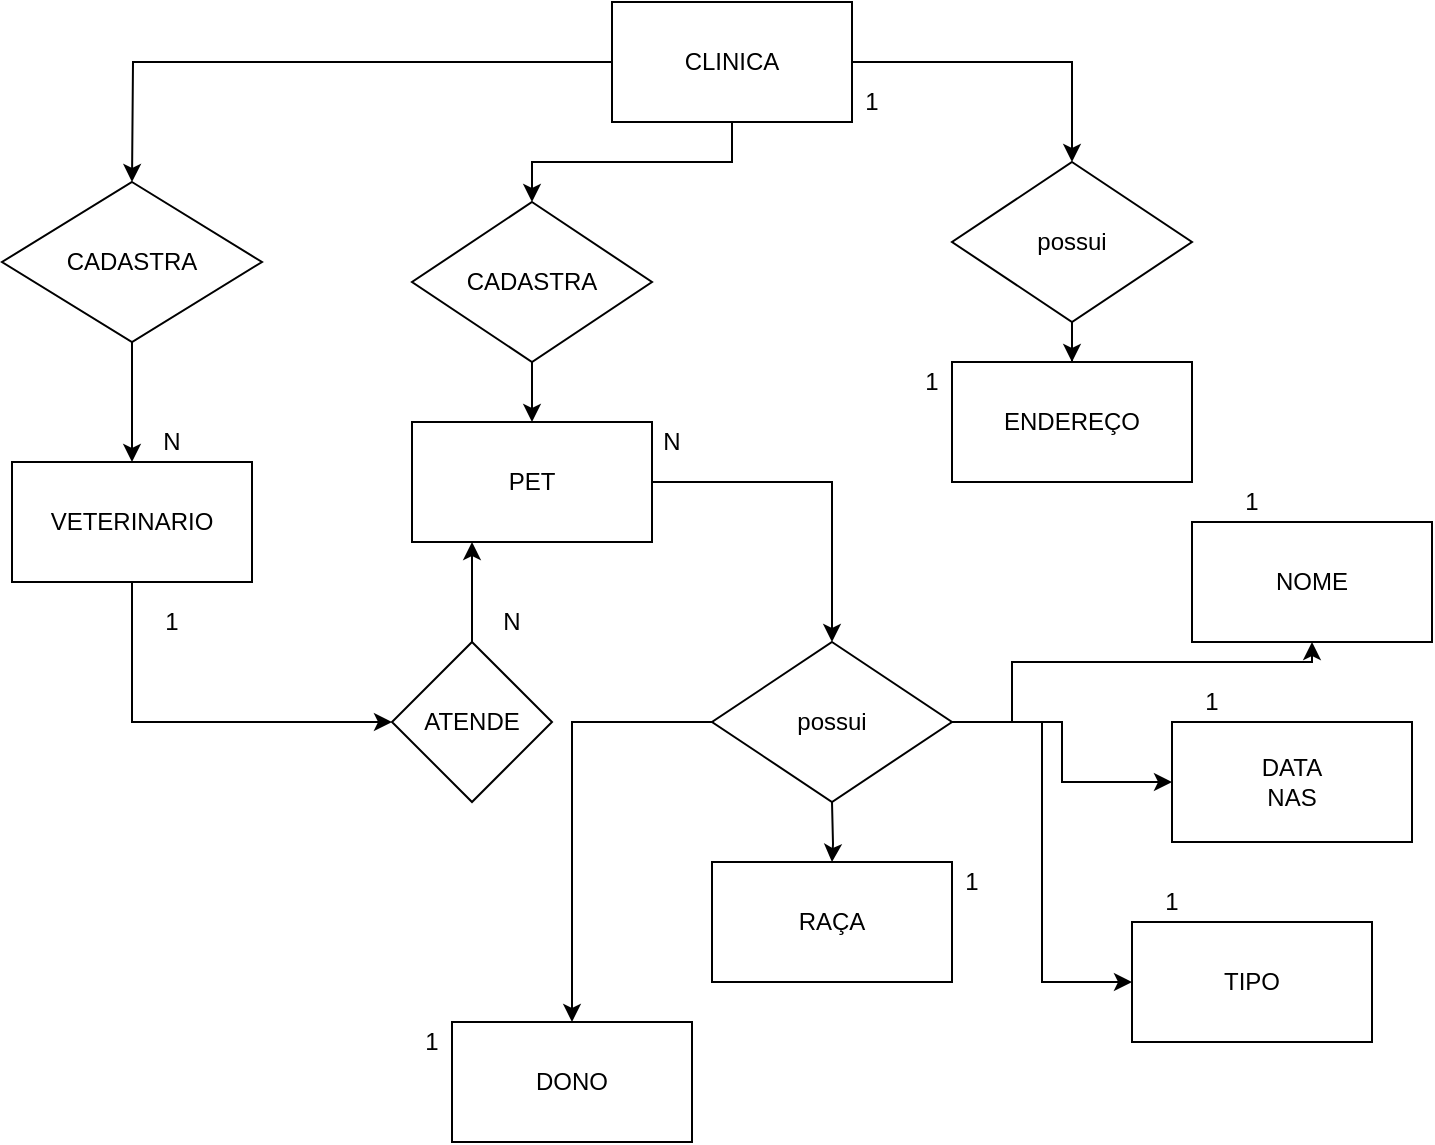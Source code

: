 <mxfile version="14.9.4" type="device" pages="2"><diagram id="dWJmvkAz70rH4ydIsziO" name="Conceitual"><mxGraphModel dx="868" dy="482" grid="1" gridSize="10" guides="1" tooltips="1" connect="1" arrows="1" fold="1" page="1" pageScale="1" pageWidth="827" pageHeight="1169" math="0" shadow="0"><root><mxCell id="0"/><mxCell id="1" parent="0"/><mxCell id="o8lU4Oq5e10klE5UPwgy-1" style="edgeStyle=orthogonalEdgeStyle;rounded=0;orthogonalLoop=1;jettySize=auto;html=1;entryX=0.5;entryY=0;entryDx=0;entryDy=0;" parent="1" source="o8lU4Oq5e10klE5UPwgy-2" target="o8lU4Oq5e10klE5UPwgy-3" edge="1"><mxGeometry relative="1" as="geometry"/></mxCell><mxCell id="o8lU4Oq5e10klE5UPwgy-12" style="edgeStyle=orthogonalEdgeStyle;rounded=0;orthogonalLoop=1;jettySize=auto;html=1;" parent="1" source="o8lU4Oq5e10klE5UPwgy-2" edge="1"><mxGeometry relative="1" as="geometry"><mxPoint x="90" y="110" as="targetPoint"/></mxGeometry></mxCell><mxCell id="o8lU4Oq5e10klE5UPwgy-24" style="edgeStyle=orthogonalEdgeStyle;rounded=0;orthogonalLoop=1;jettySize=auto;html=1;" parent="1" source="o8lU4Oq5e10klE5UPwgy-2" target="o8lU4Oq5e10klE5UPwgy-27" edge="1"><mxGeometry relative="1" as="geometry"><mxPoint x="330" y="130" as="targetPoint"/></mxGeometry></mxCell><mxCell id="o8lU4Oq5e10klE5UPwgy-2" value="" style="rounded=0;whiteSpace=wrap;html=1;" parent="1" vertex="1"><mxGeometry x="330" y="20" width="120" height="60" as="geometry"/></mxCell><mxCell id="o8lU4Oq5e10klE5UPwgy-8" style="edgeStyle=orthogonalEdgeStyle;rounded=0;orthogonalLoop=1;jettySize=auto;html=1;" parent="1" source="o8lU4Oq5e10klE5UPwgy-3" target="o8lU4Oq5e10klE5UPwgy-9" edge="1"><mxGeometry relative="1" as="geometry"><mxPoint x="560" y="230" as="targetPoint"/></mxGeometry></mxCell><mxCell id="o8lU4Oq5e10klE5UPwgy-3" value="" style="rhombus;whiteSpace=wrap;html=1;" parent="1" vertex="1"><mxGeometry x="500" y="100" width="120" height="80" as="geometry"/></mxCell><mxCell id="o8lU4Oq5e10klE5UPwgy-4" value="&lt;font style=&quot;vertical-align: inherit&quot;&gt;&lt;font style=&quot;vertical-align: inherit&quot;&gt;CLINICA&lt;/font&gt;&lt;/font&gt;" style="text;html=1;strokeColor=none;fillColor=none;align=center;verticalAlign=middle;whiteSpace=wrap;rounded=0;" parent="1" vertex="1"><mxGeometry x="370" y="40" width="40" height="20" as="geometry"/></mxCell><mxCell id="o8lU4Oq5e10klE5UPwgy-5" value="&lt;font style=&quot;vertical-align: inherit&quot;&gt;&lt;font style=&quot;vertical-align: inherit&quot;&gt;&lt;font style=&quot;vertical-align: inherit&quot;&gt;&lt;font style=&quot;vertical-align: inherit&quot;&gt;possui&lt;/font&gt;&lt;/font&gt;&lt;/font&gt;&lt;/font&gt;" style="text;html=1;strokeColor=none;fillColor=none;align=center;verticalAlign=middle;whiteSpace=wrap;rounded=0;" parent="1" vertex="1"><mxGeometry x="540" y="130" width="40" height="20" as="geometry"/></mxCell><mxCell id="o8lU4Oq5e10klE5UPwgy-6" value="&lt;font style=&quot;vertical-align: inherit&quot;&gt;&lt;font style=&quot;vertical-align: inherit&quot;&gt;1&lt;/font&gt;&lt;/font&gt;" style="text;html=1;strokeColor=none;fillColor=none;align=center;verticalAlign=middle;whiteSpace=wrap;rounded=0;" parent="1" vertex="1"><mxGeometry x="440" y="60" width="40" height="20" as="geometry"/></mxCell><mxCell id="o8lU4Oq5e10klE5UPwgy-7" style="edgeStyle=orthogonalEdgeStyle;rounded=0;orthogonalLoop=1;jettySize=auto;html=1;exitX=0.5;exitY=1;exitDx=0;exitDy=0;" parent="1" source="o8lU4Oq5e10klE5UPwgy-5" target="o8lU4Oq5e10klE5UPwgy-5" edge="1"><mxGeometry relative="1" as="geometry"/></mxCell><mxCell id="o8lU4Oq5e10klE5UPwgy-9" value="" style="rounded=0;whiteSpace=wrap;html=1;" parent="1" vertex="1"><mxGeometry x="500" y="200" width="120" height="60" as="geometry"/></mxCell><mxCell id="o8lU4Oq5e10klE5UPwgy-10" value="&lt;font style=&quot;vertical-align: inherit&quot;&gt;&lt;font style=&quot;vertical-align: inherit&quot;&gt;ENDEREÇO&lt;/font&gt;&lt;/font&gt;" style="text;html=1;strokeColor=none;fillColor=none;align=center;verticalAlign=middle;whiteSpace=wrap;rounded=0;" parent="1" vertex="1"><mxGeometry x="540" y="220" width="40" height="20" as="geometry"/></mxCell><mxCell id="o8lU4Oq5e10klE5UPwgy-11" value="&lt;font style=&quot;vertical-align: inherit&quot;&gt;&lt;font style=&quot;vertical-align: inherit&quot;&gt;1&lt;/font&gt;&lt;/font&gt;" style="text;html=1;strokeColor=none;fillColor=none;align=center;verticalAlign=middle;whiteSpace=wrap;rounded=0;" parent="1" vertex="1"><mxGeometry x="470" y="200" width="40" height="20" as="geometry"/></mxCell><mxCell id="o8lU4Oq5e10klE5UPwgy-19" style="edgeStyle=orthogonalEdgeStyle;rounded=0;orthogonalLoop=1;jettySize=auto;html=1;entryX=0;entryY=0.5;entryDx=0;entryDy=0;" parent="1" source="o8lU4Oq5e10klE5UPwgy-13" target="o8lU4Oq5e10klE5UPwgy-21" edge="1"><mxGeometry relative="1" as="geometry"><mxPoint x="220" y="380" as="targetPoint"/><Array as="points"><mxPoint x="90" y="380"/></Array></mxGeometry></mxCell><mxCell id="o8lU4Oq5e10klE5UPwgy-13" value="" style="rounded=0;whiteSpace=wrap;html=1;" parent="1" vertex="1"><mxGeometry x="30" y="250" width="120" height="60" as="geometry"/></mxCell><mxCell id="o8lU4Oq5e10klE5UPwgy-16" style="edgeStyle=orthogonalEdgeStyle;rounded=0;orthogonalLoop=1;jettySize=auto;html=1;" parent="1" source="o8lU4Oq5e10klE5UPwgy-14" target="o8lU4Oq5e10klE5UPwgy-13" edge="1"><mxGeometry relative="1" as="geometry"/></mxCell><mxCell id="o8lU4Oq5e10klE5UPwgy-14" value="" style="rhombus;whiteSpace=wrap;html=1;" parent="1" vertex="1"><mxGeometry x="25" y="110" width="130" height="80" as="geometry"/></mxCell><mxCell id="o8lU4Oq5e10klE5UPwgy-15" value="&lt;font style=&quot;vertical-align: inherit&quot;&gt;&lt;font style=&quot;vertical-align: inherit&quot;&gt;CADASTRA&lt;/font&gt;&lt;/font&gt;" style="text;html=1;strokeColor=none;fillColor=none;align=center;verticalAlign=middle;whiteSpace=wrap;rounded=0;" parent="1" vertex="1"><mxGeometry x="70" y="140" width="40" height="20" as="geometry"/></mxCell><mxCell id="o8lU4Oq5e10klE5UPwgy-17" value="&lt;font style=&quot;vertical-align: inherit&quot;&gt;&lt;font style=&quot;vertical-align: inherit&quot;&gt;VETERINARIO&lt;/font&gt;&lt;/font&gt;" style="text;html=1;strokeColor=none;fillColor=none;align=center;verticalAlign=middle;whiteSpace=wrap;rounded=0;" parent="1" vertex="1"><mxGeometry x="70" y="270" width="40" height="20" as="geometry"/></mxCell><mxCell id="o8lU4Oq5e10klE5UPwgy-18" value="&lt;font style=&quot;vertical-align: inherit&quot;&gt;&lt;font style=&quot;vertical-align: inherit&quot;&gt;N&lt;/font&gt;&lt;/font&gt;" style="text;html=1;strokeColor=none;fillColor=none;align=center;verticalAlign=middle;whiteSpace=wrap;rounded=0;" parent="1" vertex="1"><mxGeometry x="90" y="230" width="40" height="20" as="geometry"/></mxCell><mxCell id="o8lU4Oq5e10klE5UPwgy-35" style="edgeStyle=orthogonalEdgeStyle;rounded=0;orthogonalLoop=1;jettySize=auto;html=1;entryX=0.25;entryY=1;entryDx=0;entryDy=0;" parent="1" source="o8lU4Oq5e10klE5UPwgy-21" target="o8lU4Oq5e10klE5UPwgy-30" edge="1"><mxGeometry relative="1" as="geometry"/></mxCell><mxCell id="o8lU4Oq5e10klE5UPwgy-21" value="" style="rhombus;whiteSpace=wrap;html=1;" parent="1" vertex="1"><mxGeometry x="220" y="340" width="80" height="80" as="geometry"/></mxCell><mxCell id="o8lU4Oq5e10klE5UPwgy-22" value="&lt;font style=&quot;vertical-align: inherit&quot;&gt;&lt;font style=&quot;vertical-align: inherit&quot;&gt;ATENDE&lt;/font&gt;&lt;/font&gt;" style="text;html=1;strokeColor=none;fillColor=none;align=center;verticalAlign=middle;whiteSpace=wrap;rounded=0;" parent="1" vertex="1"><mxGeometry x="240" y="370" width="40" height="20" as="geometry"/></mxCell><mxCell id="o8lU4Oq5e10klE5UPwgy-23" value="&lt;font style=&quot;vertical-align: inherit&quot;&gt;&lt;font style=&quot;vertical-align: inherit&quot;&gt;1&lt;/font&gt;&lt;/font&gt;" style="text;html=1;strokeColor=none;fillColor=none;align=center;verticalAlign=middle;whiteSpace=wrap;rounded=0;" parent="1" vertex="1"><mxGeometry x="90" y="320" width="40" height="20" as="geometry"/></mxCell><mxCell id="o8lU4Oq5e10klE5UPwgy-29" style="edgeStyle=orthogonalEdgeStyle;rounded=0;orthogonalLoop=1;jettySize=auto;html=1;" parent="1" source="o8lU4Oq5e10klE5UPwgy-27" target="o8lU4Oq5e10klE5UPwgy-30" edge="1"><mxGeometry relative="1" as="geometry"><mxPoint x="290" y="250" as="targetPoint"/></mxGeometry></mxCell><mxCell id="o8lU4Oq5e10klE5UPwgy-27" value="" style="rhombus;whiteSpace=wrap;html=1;" parent="1" vertex="1"><mxGeometry x="230" y="120" width="120" height="80" as="geometry"/></mxCell><mxCell id="o8lU4Oq5e10klE5UPwgy-28" value="&lt;font style=&quot;vertical-align: inherit&quot;&gt;&lt;font style=&quot;vertical-align: inherit&quot;&gt;CADASTRA&lt;/font&gt;&lt;/font&gt;" style="text;html=1;strokeColor=none;fillColor=none;align=center;verticalAlign=middle;whiteSpace=wrap;rounded=0;" parent="1" vertex="1"><mxGeometry x="270" y="150" width="40" height="20" as="geometry"/></mxCell><mxCell id="o8lU4Oq5e10klE5UPwgy-37" style="edgeStyle=orthogonalEdgeStyle;rounded=0;orthogonalLoop=1;jettySize=auto;html=1;entryX=0.5;entryY=0;entryDx=0;entryDy=0;" parent="1" source="o8lU4Oq5e10klE5UPwgy-30" target="o8lU4Oq5e10klE5UPwgy-38" edge="1"><mxGeometry relative="1" as="geometry"><mxPoint x="410" y="350" as="targetPoint"/></mxGeometry></mxCell><mxCell id="o8lU4Oq5e10klE5UPwgy-30" value="" style="rounded=0;whiteSpace=wrap;html=1;" parent="1" vertex="1"><mxGeometry x="230" y="230" width="120" height="60" as="geometry"/></mxCell><mxCell id="o8lU4Oq5e10klE5UPwgy-31" value="&lt;font style=&quot;vertical-align: inherit&quot;&gt;&lt;font style=&quot;vertical-align: inherit&quot;&gt;PET&lt;/font&gt;&lt;/font&gt;" style="text;html=1;strokeColor=none;fillColor=none;align=center;verticalAlign=middle;whiteSpace=wrap;rounded=0;" parent="1" vertex="1"><mxGeometry x="270" y="250" width="40" height="20" as="geometry"/></mxCell><mxCell id="o8lU4Oq5e10klE5UPwgy-34" value="&lt;font style=&quot;vertical-align: inherit&quot;&gt;&lt;font style=&quot;vertical-align: inherit&quot;&gt;N&lt;/font&gt;&lt;/font&gt;" style="text;html=1;strokeColor=none;fillColor=none;align=center;verticalAlign=middle;whiteSpace=wrap;rounded=0;" parent="1" vertex="1"><mxGeometry x="340" y="230" width="40" height="20" as="geometry"/></mxCell><mxCell id="o8lU4Oq5e10klE5UPwgy-36" value="&lt;font style=&quot;vertical-align: inherit&quot;&gt;&lt;font style=&quot;vertical-align: inherit&quot;&gt;N&lt;/font&gt;&lt;/font&gt;" style="text;html=1;strokeColor=none;fillColor=none;align=center;verticalAlign=middle;whiteSpace=wrap;rounded=0;" parent="1" vertex="1"><mxGeometry x="260" y="320" width="40" height="20" as="geometry"/></mxCell><mxCell id="o8lU4Oq5e10klE5UPwgy-40" style="edgeStyle=orthogonalEdgeStyle;rounded=0;orthogonalLoop=1;jettySize=auto;html=1;exitX=1;exitY=0.5;exitDx=0;exitDy=0;" parent="1" source="o8lU4Oq5e10klE5UPwgy-38" target="o8lU4Oq5e10klE5UPwgy-41" edge="1"><mxGeometry relative="1" as="geometry"><mxPoint x="590" y="350" as="targetPoint"/><Array as="points"><mxPoint x="530" y="380"/><mxPoint x="530" y="350"/></Array></mxGeometry></mxCell><mxCell id="o8lU4Oq5e10klE5UPwgy-48" style="edgeStyle=orthogonalEdgeStyle;rounded=0;orthogonalLoop=1;jettySize=auto;html=1;entryX=0;entryY=0.5;entryDx=0;entryDy=0;" parent="1" source="o8lU4Oq5e10klE5UPwgy-38" target="o8lU4Oq5e10klE5UPwgy-44" edge="1"><mxGeometry relative="1" as="geometry"/></mxCell><mxCell id="o8lU4Oq5e10klE5UPwgy-49" style="edgeStyle=orthogonalEdgeStyle;rounded=0;orthogonalLoop=1;jettySize=auto;html=1;entryX=0;entryY=0.5;entryDx=0;entryDy=0;" parent="1" source="o8lU4Oq5e10klE5UPwgy-38" target="o8lU4Oq5e10klE5UPwgy-46" edge="1"><mxGeometry relative="1" as="geometry"/></mxCell><mxCell id="o8lU4Oq5e10klE5UPwgy-53" style="edgeStyle=orthogonalEdgeStyle;rounded=0;orthogonalLoop=1;jettySize=auto;html=1;" parent="1" source="o8lU4Oq5e10klE5UPwgy-38" target="o8lU4Oq5e10klE5UPwgy-54" edge="1"><mxGeometry relative="1" as="geometry"><mxPoint x="320" y="480" as="targetPoint"/></mxGeometry></mxCell><mxCell id="o8lU4Oq5e10klE5UPwgy-38" value="" style="rhombus;whiteSpace=wrap;html=1;" parent="1" vertex="1"><mxGeometry x="380" y="340" width="120" height="80" as="geometry"/></mxCell><mxCell id="o8lU4Oq5e10klE5UPwgy-50" style="edgeStyle=orthogonalEdgeStyle;rounded=0;orthogonalLoop=1;jettySize=auto;html=1;" parent="1" target="o8lU4Oq5e10klE5UPwgy-51" edge="1"><mxGeometry relative="1" as="geometry"><mxPoint x="440" y="520" as="targetPoint"/><mxPoint x="440" y="420" as="sourcePoint"/></mxGeometry></mxCell><mxCell id="o8lU4Oq5e10klE5UPwgy-39" value="&lt;font style=&quot;vertical-align: inherit&quot;&gt;&lt;font style=&quot;vertical-align: inherit&quot;&gt;&lt;font style=&quot;vertical-align: inherit&quot;&gt;&lt;font style=&quot;vertical-align: inherit&quot;&gt;possui&lt;/font&gt;&lt;/font&gt;&lt;/font&gt;&lt;/font&gt;" style="text;html=1;strokeColor=none;fillColor=none;align=center;verticalAlign=middle;whiteSpace=wrap;rounded=0;" parent="1" vertex="1"><mxGeometry x="420" y="370" width="40" height="20" as="geometry"/></mxCell><mxCell id="o8lU4Oq5e10klE5UPwgy-41" value="" style="rounded=0;whiteSpace=wrap;html=1;" parent="1" vertex="1"><mxGeometry x="620" y="280" width="120" height="60" as="geometry"/></mxCell><mxCell id="o8lU4Oq5e10klE5UPwgy-42" value="&lt;font style=&quot;vertical-align: inherit&quot;&gt;&lt;font style=&quot;vertical-align: inherit&quot;&gt;NOME&lt;/font&gt;&lt;/font&gt;" style="text;html=1;strokeColor=none;fillColor=none;align=center;verticalAlign=middle;whiteSpace=wrap;rounded=0;" parent="1" vertex="1"><mxGeometry x="660" y="300" width="40" height="20" as="geometry"/></mxCell><mxCell id="o8lU4Oq5e10klE5UPwgy-44" value="" style="rounded=0;whiteSpace=wrap;html=1;" parent="1" vertex="1"><mxGeometry x="610" y="380" width="120" height="60" as="geometry"/></mxCell><mxCell id="o8lU4Oq5e10klE5UPwgy-45" value="&lt;font style=&quot;vertical-align: inherit&quot;&gt;&lt;font style=&quot;vertical-align: inherit&quot;&gt;DATA NAS&lt;/font&gt;&lt;/font&gt;" style="text;html=1;strokeColor=none;fillColor=none;align=center;verticalAlign=middle;whiteSpace=wrap;rounded=0;" parent="1" vertex="1"><mxGeometry x="650" y="400" width="40" height="20" as="geometry"/></mxCell><mxCell id="o8lU4Oq5e10klE5UPwgy-46" value="" style="rounded=0;whiteSpace=wrap;html=1;" parent="1" vertex="1"><mxGeometry x="590" y="480" width="120" height="60" as="geometry"/></mxCell><mxCell id="o8lU4Oq5e10klE5UPwgy-47" value="&lt;font style=&quot;vertical-align: inherit&quot;&gt;&lt;font style=&quot;vertical-align: inherit&quot;&gt;TIPO&lt;/font&gt;&lt;/font&gt;" style="text;html=1;strokeColor=none;fillColor=none;align=center;verticalAlign=middle;whiteSpace=wrap;rounded=0;" parent="1" vertex="1"><mxGeometry x="630" y="500" width="40" height="20" as="geometry"/></mxCell><mxCell id="o8lU4Oq5e10klE5UPwgy-51" value="" style="rounded=0;whiteSpace=wrap;html=1;" parent="1" vertex="1"><mxGeometry x="380" y="450" width="120" height="60" as="geometry"/></mxCell><mxCell id="o8lU4Oq5e10klE5UPwgy-52" value="&lt;font style=&quot;vertical-align: inherit&quot;&gt;&lt;font style=&quot;vertical-align: inherit&quot;&gt;RAÇA&lt;/font&gt;&lt;/font&gt;" style="text;html=1;strokeColor=none;fillColor=none;align=center;verticalAlign=middle;whiteSpace=wrap;rounded=0;" parent="1" vertex="1"><mxGeometry x="420" y="470" width="40" height="20" as="geometry"/></mxCell><mxCell id="o8lU4Oq5e10klE5UPwgy-54" value="" style="rounded=0;whiteSpace=wrap;html=1;" parent="1" vertex="1"><mxGeometry x="250" y="530" width="120" height="60" as="geometry"/></mxCell><mxCell id="o8lU4Oq5e10klE5UPwgy-55" value="&lt;font style=&quot;vertical-align: inherit&quot;&gt;&lt;font style=&quot;vertical-align: inherit&quot;&gt;DONO&lt;/font&gt;&lt;/font&gt;" style="text;html=1;strokeColor=none;fillColor=none;align=center;verticalAlign=middle;whiteSpace=wrap;rounded=0;" parent="1" vertex="1"><mxGeometry x="290" y="550" width="40" height="20" as="geometry"/></mxCell><mxCell id="o8lU4Oq5e10klE5UPwgy-56" value="&lt;font style=&quot;vertical-align: inherit&quot;&gt;&lt;font style=&quot;vertical-align: inherit&quot;&gt;1&lt;/font&gt;&lt;/font&gt;" style="text;html=1;strokeColor=none;fillColor=none;align=center;verticalAlign=middle;whiteSpace=wrap;rounded=0;" parent="1" vertex="1"><mxGeometry x="630" y="260" width="40" height="20" as="geometry"/></mxCell><mxCell id="o8lU4Oq5e10klE5UPwgy-57" value="&lt;font style=&quot;vertical-align: inherit&quot;&gt;&lt;font style=&quot;vertical-align: inherit&quot;&gt;1&lt;/font&gt;&lt;/font&gt;" style="text;html=1;strokeColor=none;fillColor=none;align=center;verticalAlign=middle;whiteSpace=wrap;rounded=0;" parent="1" vertex="1"><mxGeometry x="610" y="360" width="40" height="20" as="geometry"/></mxCell><mxCell id="o8lU4Oq5e10klE5UPwgy-58" value="&lt;font style=&quot;vertical-align: inherit&quot;&gt;&lt;font style=&quot;vertical-align: inherit&quot;&gt;1&lt;/font&gt;&lt;/font&gt;" style="text;html=1;strokeColor=none;fillColor=none;align=center;verticalAlign=middle;whiteSpace=wrap;rounded=0;" parent="1" vertex="1"><mxGeometry x="590" y="460" width="40" height="20" as="geometry"/></mxCell><mxCell id="o8lU4Oq5e10klE5UPwgy-59" value="&lt;font style=&quot;vertical-align: inherit&quot;&gt;&lt;font style=&quot;vertical-align: inherit&quot;&gt;1&lt;/font&gt;&lt;/font&gt;" style="text;html=1;strokeColor=none;fillColor=none;align=center;verticalAlign=middle;whiteSpace=wrap;rounded=0;" parent="1" vertex="1"><mxGeometry x="490" y="450" width="40" height="20" as="geometry"/></mxCell><mxCell id="o8lU4Oq5e10klE5UPwgy-60" value="&lt;font style=&quot;vertical-align: inherit&quot;&gt;&lt;font style=&quot;vertical-align: inherit&quot;&gt;1&lt;/font&gt;&lt;/font&gt;" style="text;html=1;strokeColor=none;fillColor=none;align=center;verticalAlign=middle;whiteSpace=wrap;rounded=0;" parent="1" vertex="1"><mxGeometry x="220" y="530" width="40" height="20" as="geometry"/></mxCell></root></mxGraphModel></diagram><diagram id="VsOYyRNVxx6cSv0epZoM" name="Logico"><mxGraphModel dx="868" dy="482" grid="1" gridSize="10" guides="1" tooltips="1" connect="1" arrows="1" fold="1" page="1" pageScale="1" pageWidth="827" pageHeight="1169" math="0" shadow="0"><root><mxCell id="gtpk1CWqLV9Qd9Y9fGa5-0"/><mxCell id="gtpk1CWqLV9Qd9Y9fGa5-1" parent="gtpk1CWqLV9Qd9Y9fGa5-0"/><mxCell id="Opr5657T6xL0gAI-DxuJ-0" value="" style="shape=table;startSize=30;container=1;collapsible=1;childLayout=tableLayout;fixedRows=1;rowLines=0;fontStyle=1;align=center;resizeLast=1;" parent="gtpk1CWqLV9Qd9Y9fGa5-1" vertex="1"><mxGeometry x="80" y="160" width="180" height="150" as="geometry"/></mxCell><mxCell id="Opr5657T6xL0gAI-DxuJ-1" value="" style="shape=partialRectangle;collapsible=0;dropTarget=0;pointerEvents=0;fillColor=none;top=0;left=0;bottom=1;right=0;points=[[0,0.5],[1,0.5]];portConstraint=eastwest;" parent="Opr5657T6xL0gAI-DxuJ-0" vertex="1"><mxGeometry y="30" width="180" height="30" as="geometry"/></mxCell><mxCell id="Opr5657T6xL0gAI-DxuJ-2" value="PK" style="shape=partialRectangle;connectable=0;fillColor=none;top=0;left=0;bottom=0;right=0;fontStyle=1;overflow=hidden;" parent="Opr5657T6xL0gAI-DxuJ-1" vertex="1"><mxGeometry width="30" height="30" as="geometry"/></mxCell><mxCell id="Opr5657T6xL0gAI-DxuJ-3" value="IDclinicas" style="shape=partialRectangle;connectable=0;fillColor=none;top=0;left=0;bottom=0;right=0;align=left;spacingLeft=6;fontStyle=5;overflow=hidden;" parent="Opr5657T6xL0gAI-DxuJ-1" vertex="1"><mxGeometry x="30" width="150" height="30" as="geometry"/></mxCell><mxCell id="Opr5657T6xL0gAI-DxuJ-4" value="" style="shape=partialRectangle;collapsible=0;dropTarget=0;pointerEvents=0;fillColor=none;top=0;left=0;bottom=0;right=0;points=[[0,0.5],[1,0.5]];portConstraint=eastwest;" parent="Opr5657T6xL0gAI-DxuJ-0" vertex="1"><mxGeometry y="60" width="180" height="30" as="geometry"/></mxCell><mxCell id="Opr5657T6xL0gAI-DxuJ-5" value="" style="shape=partialRectangle;connectable=0;fillColor=none;top=0;left=0;bottom=0;right=0;editable=1;overflow=hidden;" parent="Opr5657T6xL0gAI-DxuJ-4" vertex="1"><mxGeometry width="30" height="30" as="geometry"/></mxCell><mxCell id="Opr5657T6xL0gAI-DxuJ-6" value="NomeClinica" style="shape=partialRectangle;connectable=0;fillColor=none;top=0;left=0;bottom=0;right=0;align=left;spacingLeft=6;overflow=hidden;" parent="Opr5657T6xL0gAI-DxuJ-4" vertex="1"><mxGeometry x="30" width="150" height="30" as="geometry"/></mxCell><mxCell id="Opr5657T6xL0gAI-DxuJ-7" value="" style="shape=partialRectangle;collapsible=0;dropTarget=0;pointerEvents=0;fillColor=none;top=0;left=0;bottom=0;right=0;points=[[0,0.5],[1,0.5]];portConstraint=eastwest;" parent="Opr5657T6xL0gAI-DxuJ-0" vertex="1"><mxGeometry y="90" width="180" height="30" as="geometry"/></mxCell><mxCell id="Opr5657T6xL0gAI-DxuJ-8" value="" style="shape=partialRectangle;connectable=0;fillColor=none;top=0;left=0;bottom=0;right=0;editable=1;overflow=hidden;" parent="Opr5657T6xL0gAI-DxuJ-7" vertex="1"><mxGeometry width="30" height="30" as="geometry"/></mxCell><mxCell id="Opr5657T6xL0gAI-DxuJ-9" value="Endereço" style="shape=partialRectangle;connectable=0;fillColor=none;top=0;left=0;bottom=0;right=0;align=left;spacingLeft=6;overflow=hidden;" parent="Opr5657T6xL0gAI-DxuJ-7" vertex="1"><mxGeometry x="30" width="150" height="30" as="geometry"/></mxCell><mxCell id="Opr5657T6xL0gAI-DxuJ-10" value="" style="shape=partialRectangle;collapsible=0;dropTarget=0;pointerEvents=0;fillColor=none;top=0;left=0;bottom=0;right=0;points=[[0,0.5],[1,0.5]];portConstraint=eastwest;" parent="Opr5657T6xL0gAI-DxuJ-0" vertex="1"><mxGeometry y="120" width="180" height="20" as="geometry"/></mxCell><mxCell id="Opr5657T6xL0gAI-DxuJ-11" value="" style="shape=partialRectangle;connectable=0;fillColor=none;top=0;left=0;bottom=0;right=0;editable=1;overflow=hidden;" parent="Opr5657T6xL0gAI-DxuJ-10" vertex="1"><mxGeometry width="30" height="20" as="geometry"/></mxCell><mxCell id="Opr5657T6xL0gAI-DxuJ-12" value="" style="shape=partialRectangle;connectable=0;fillColor=none;top=0;left=0;bottom=0;right=0;align=left;spacingLeft=6;overflow=hidden;" parent="Opr5657T6xL0gAI-DxuJ-10" vertex="1"><mxGeometry x="30" width="150" height="20" as="geometry"/></mxCell><mxCell id="Opr5657T6xL0gAI-DxuJ-13" value="Veterinario" style="shape=table;startSize=30;container=1;collapsible=1;childLayout=tableLayout;fixedRows=1;rowLines=0;fontStyle=1;align=center;resizeLast=1;" parent="gtpk1CWqLV9Qd9Y9fGa5-1" vertex="1"><mxGeometry x="80" y="362.5" width="180" height="190" as="geometry"/></mxCell><mxCell id="Opr5657T6xL0gAI-DxuJ-14" value="" style="shape=partialRectangle;collapsible=0;dropTarget=0;pointerEvents=0;fillColor=none;top=0;left=0;bottom=0;right=0;points=[[0,0.5],[1,0.5]];portConstraint=eastwest;" parent="Opr5657T6xL0gAI-DxuJ-13" vertex="1"><mxGeometry y="30" width="180" height="30" as="geometry"/></mxCell><mxCell id="Opr5657T6xL0gAI-DxuJ-15" value="PK" style="shape=partialRectangle;connectable=0;fillColor=none;top=0;left=0;bottom=0;right=0;fontStyle=1;overflow=hidden;" parent="Opr5657T6xL0gAI-DxuJ-14" vertex="1"><mxGeometry width="60" height="30" as="geometry"/></mxCell><mxCell id="Opr5657T6xL0gAI-DxuJ-16" value="IdVeterinarios" style="shape=partialRectangle;connectable=0;fillColor=none;top=0;left=0;bottom=0;right=0;align=left;spacingLeft=6;fontStyle=5;overflow=hidden;" parent="Opr5657T6xL0gAI-DxuJ-14" vertex="1"><mxGeometry x="60" width="120" height="30" as="geometry"/></mxCell><mxCell id="Opr5657T6xL0gAI-DxuJ-17" value="" style="shape=partialRectangle;collapsible=0;dropTarget=0;pointerEvents=0;fillColor=none;top=0;left=0;bottom=1;right=0;points=[[0,0.5],[1,0.5]];portConstraint=eastwest;" parent="Opr5657T6xL0gAI-DxuJ-13" vertex="1"><mxGeometry y="60" width="180" height="60" as="geometry"/></mxCell><mxCell id="Opr5657T6xL0gAI-DxuJ-18" value="FK" style="shape=partialRectangle;connectable=0;fillColor=none;top=0;left=0;bottom=0;right=0;fontStyle=1;overflow=hidden;" parent="Opr5657T6xL0gAI-DxuJ-17" vertex="1"><mxGeometry width="60" height="60" as="geometry"/></mxCell><mxCell id="Opr5657T6xL0gAI-DxuJ-19" value="IdClinicas" style="shape=partialRectangle;connectable=0;fillColor=none;top=0;left=0;bottom=0;right=0;align=left;spacingLeft=6;fontStyle=5;overflow=hidden;" parent="Opr5657T6xL0gAI-DxuJ-17" vertex="1"><mxGeometry x="60" width="120" height="60" as="geometry"/></mxCell><mxCell id="Opr5657T6xL0gAI-DxuJ-20" value="" style="shape=partialRectangle;collapsible=0;dropTarget=0;pointerEvents=0;fillColor=none;top=0;left=0;bottom=0;right=0;points=[[0,0.5],[1,0.5]];portConstraint=eastwest;" parent="Opr5657T6xL0gAI-DxuJ-13" vertex="1"><mxGeometry y="120" width="180" height="30" as="geometry"/></mxCell><mxCell id="Opr5657T6xL0gAI-DxuJ-21" value="" style="shape=partialRectangle;connectable=0;fillColor=none;top=0;left=0;bottom=0;right=0;editable=1;overflow=hidden;" parent="Opr5657T6xL0gAI-DxuJ-20" vertex="1"><mxGeometry width="60" height="30" as="geometry"/></mxCell><mxCell id="Opr5657T6xL0gAI-DxuJ-22" value="Nome" style="shape=partialRectangle;connectable=0;fillColor=none;top=0;left=0;bottom=0;right=0;align=left;spacingLeft=6;overflow=hidden;" parent="Opr5657T6xL0gAI-DxuJ-20" vertex="1"><mxGeometry x="60" width="120" height="30" as="geometry"/></mxCell><mxCell id="Opr5657T6xL0gAI-DxuJ-23" value="" style="shape=partialRectangle;collapsible=0;dropTarget=0;pointerEvents=0;fillColor=none;top=0;left=0;bottom=0;right=0;points=[[0,0.5],[1,0.5]];portConstraint=eastwest;" parent="Opr5657T6xL0gAI-DxuJ-13" vertex="1"><mxGeometry y="150" width="180" height="30" as="geometry"/></mxCell><mxCell id="Opr5657T6xL0gAI-DxuJ-24" value="" style="shape=partialRectangle;connectable=0;fillColor=none;top=0;left=0;bottom=0;right=0;editable=1;overflow=hidden;" parent="Opr5657T6xL0gAI-DxuJ-23" vertex="1"><mxGeometry width="60" height="30" as="geometry"/></mxCell><mxCell id="Opr5657T6xL0gAI-DxuJ-25" value="" style="shape=partialRectangle;connectable=0;fillColor=none;top=0;left=0;bottom=0;right=0;align=left;spacingLeft=6;overflow=hidden;" parent="Opr5657T6xL0gAI-DxuJ-23" vertex="1"><mxGeometry x="60" width="120" height="30" as="geometry"/></mxCell><mxCell id="Opr5657T6xL0gAI-DxuJ-26" value="" style="edgeStyle=entityRelationEdgeStyle;fontSize=12;html=1;endArrow=ERoneToMany;exitX=1;exitY=0.5;exitDx=0;exitDy=0;entryX=1;entryY=0.5;entryDx=0;entryDy=0;" parent="gtpk1CWqLV9Qd9Y9fGa5-1" source="Opr5657T6xL0gAI-DxuJ-1" target="Opr5657T6xL0gAI-DxuJ-17" edge="1"><mxGeometry width="100" height="100" relative="1" as="geometry"><mxPoint x="360" y="400" as="sourcePoint"/><mxPoint x="460" y="300" as="targetPoint"/></mxGeometry></mxCell><mxCell id="Opr5657T6xL0gAI-DxuJ-27" value="" style="shape=partialRectangle;connectable=0;fillColor=none;top=0;left=0;bottom=0;right=0;align=left;spacingLeft=6;fontStyle=5;overflow=hidden;" parent="gtpk1CWqLV9Qd9Y9fGa5-1" vertex="1"><mxGeometry x="140" y="410" width="120" height="30" as="geometry"/></mxCell><mxCell id="Opr5657T6xL0gAI-DxuJ-28" value="" style="shape=partialRectangle;connectable=0;fillColor=none;top=0;left=0;bottom=0;right=0;fontStyle=1;overflow=hidden;" parent="gtpk1CWqLV9Qd9Y9fGa5-1" vertex="1"><mxGeometry x="80" y="395" width="60" height="55" as="geometry"/></mxCell><mxCell id="Opr5657T6xL0gAI-DxuJ-29" value="Pet" style="shape=table;startSize=30;container=1;collapsible=1;childLayout=tableLayout;fixedRows=1;rowLines=0;fontStyle=1;align=center;resizeLast=1;" parent="gtpk1CWqLV9Qd9Y9fGa5-1" vertex="1"><mxGeometry x="350" y="375" width="180" height="225" as="geometry"/></mxCell><mxCell id="Opr5657T6xL0gAI-DxuJ-30" value="" style="shape=partialRectangle;collapsible=0;dropTarget=0;pointerEvents=0;fillColor=none;top=0;left=0;bottom=0;right=0;points=[[0,0.5],[1,0.5]];portConstraint=eastwest;" parent="Opr5657T6xL0gAI-DxuJ-29" vertex="1"><mxGeometry y="30" width="180" height="45" as="geometry"/></mxCell><mxCell id="Opr5657T6xL0gAI-DxuJ-31" value="PK" style="shape=partialRectangle;connectable=0;fillColor=none;top=0;left=0;bottom=0;right=0;fontStyle=1;overflow=hidden;" parent="Opr5657T6xL0gAI-DxuJ-30" vertex="1"><mxGeometry width="60" height="45" as="geometry"/></mxCell><mxCell id="Opr5657T6xL0gAI-DxuJ-32" value="Idpet" style="shape=partialRectangle;connectable=0;fillColor=none;top=0;left=0;bottom=0;right=0;align=left;spacingLeft=6;fontStyle=5;overflow=hidden;" parent="Opr5657T6xL0gAI-DxuJ-30" vertex="1"><mxGeometry x="60" width="120" height="45" as="geometry"/></mxCell><mxCell id="Opr5657T6xL0gAI-DxuJ-33" value="" style="shape=partialRectangle;collapsible=0;dropTarget=0;pointerEvents=0;fillColor=none;top=0;left=0;bottom=1;right=0;points=[[0,0.5],[1,0.5]];portConstraint=eastwest;" parent="Opr5657T6xL0gAI-DxuJ-29" vertex="1"><mxGeometry y="75" width="180" height="75" as="geometry"/></mxCell><mxCell id="Opr5657T6xL0gAI-DxuJ-34" value="FK" style="shape=partialRectangle;connectable=0;fillColor=none;top=0;left=0;bottom=0;right=0;fontStyle=1;overflow=hidden;" parent="Opr5657T6xL0gAI-DxuJ-33" vertex="1"><mxGeometry width="60" height="75" as="geometry"/></mxCell><mxCell id="Opr5657T6xL0gAI-DxuJ-35" value="IdDono" style="shape=partialRectangle;connectable=0;fillColor=none;top=0;left=0;bottom=0;right=0;align=left;spacingLeft=6;fontStyle=5;overflow=hidden;" parent="Opr5657T6xL0gAI-DxuJ-33" vertex="1"><mxGeometry x="60" width="120" height="75" as="geometry"/></mxCell><mxCell id="Opr5657T6xL0gAI-DxuJ-36" value="" style="shape=partialRectangle;collapsible=0;dropTarget=0;pointerEvents=0;fillColor=none;top=0;left=0;bottom=0;right=0;points=[[0,0.5],[1,0.5]];portConstraint=eastwest;" parent="Opr5657T6xL0gAI-DxuJ-29" vertex="1"><mxGeometry y="150" width="180" height="35" as="geometry"/></mxCell><mxCell id="Opr5657T6xL0gAI-DxuJ-37" value="" style="shape=partialRectangle;connectable=0;fillColor=none;top=0;left=0;bottom=0;right=0;editable=1;overflow=hidden;" parent="Opr5657T6xL0gAI-DxuJ-36" vertex="1"><mxGeometry width="60" height="35" as="geometry"/></mxCell><mxCell id="Opr5657T6xL0gAI-DxuJ-38" value="Nome" style="shape=partialRectangle;connectable=0;fillColor=none;top=0;left=0;bottom=0;right=0;align=left;spacingLeft=6;overflow=hidden;" parent="Opr5657T6xL0gAI-DxuJ-36" vertex="1"><mxGeometry x="60" width="120" height="35" as="geometry"/></mxCell><mxCell id="Opr5657T6xL0gAI-DxuJ-39" value="" style="shape=partialRectangle;collapsible=0;dropTarget=0;pointerEvents=0;fillColor=none;top=0;left=0;bottom=0;right=0;points=[[0,0.5],[1,0.5]];portConstraint=eastwest;" parent="Opr5657T6xL0gAI-DxuJ-29" vertex="1"><mxGeometry y="185" width="180" height="30" as="geometry"/></mxCell><mxCell id="Opr5657T6xL0gAI-DxuJ-40" value="" style="shape=partialRectangle;connectable=0;fillColor=none;top=0;left=0;bottom=0;right=0;editable=1;overflow=hidden;" parent="Opr5657T6xL0gAI-DxuJ-39" vertex="1"><mxGeometry width="60" height="30" as="geometry"/></mxCell><mxCell id="Opr5657T6xL0gAI-DxuJ-41" value="" style="shape=partialRectangle;connectable=0;fillColor=none;top=0;left=0;bottom=0;right=0;align=left;spacingLeft=6;overflow=hidden;" parent="Opr5657T6xL0gAI-DxuJ-39" vertex="1"><mxGeometry x="60" width="120" height="30" as="geometry"/></mxCell><mxCell id="Opr5657T6xL0gAI-DxuJ-42" value="TIpo de pet" style="shape=table;startSize=25;container=1;collapsible=1;childLayout=tableLayout;fixedRows=1;rowLines=0;fontStyle=1;align=center;resizeLast=1;" parent="gtpk1CWqLV9Qd9Y9fGa5-1" vertex="1"><mxGeometry x="640" y="470" width="180" height="160" as="geometry"/></mxCell><mxCell id="Opr5657T6xL0gAI-DxuJ-43" value="" style="shape=partialRectangle;collapsible=0;dropTarget=0;pointerEvents=0;fillColor=none;top=0;left=0;bottom=1;right=0;points=[[0,0.5],[1,0.5]];portConstraint=eastwest;" parent="Opr5657T6xL0gAI-DxuJ-42" vertex="1"><mxGeometry y="25" width="180" height="40" as="geometry"/></mxCell><mxCell id="Opr5657T6xL0gAI-DxuJ-44" value="PK" style="shape=partialRectangle;connectable=0;fillColor=none;top=0;left=0;bottom=0;right=0;fontStyle=1;overflow=hidden;" parent="Opr5657T6xL0gAI-DxuJ-43" vertex="1"><mxGeometry width="60" height="40" as="geometry"/></mxCell><mxCell id="Opr5657T6xL0gAI-DxuJ-45" value="IdTipoPet" style="shape=partialRectangle;connectable=0;fillColor=none;top=0;left=0;bottom=0;right=0;align=left;spacingLeft=6;fontStyle=5;overflow=hidden;" parent="Opr5657T6xL0gAI-DxuJ-43" vertex="1"><mxGeometry x="60" width="120" height="40" as="geometry"/></mxCell><mxCell id="Opr5657T6xL0gAI-DxuJ-46" value="" style="shape=partialRectangle;collapsible=0;dropTarget=0;pointerEvents=0;fillColor=none;top=0;left=0;bottom=0;right=0;points=[[0,0.5],[1,0.5]];portConstraint=eastwest;" parent="Opr5657T6xL0gAI-DxuJ-42" vertex="1"><mxGeometry y="65" width="180" height="30" as="geometry"/></mxCell><mxCell id="Opr5657T6xL0gAI-DxuJ-47" value="" style="shape=partialRectangle;connectable=0;fillColor=none;top=0;left=0;bottom=0;right=0;fontStyle=1;overflow=hidden;" parent="Opr5657T6xL0gAI-DxuJ-46" vertex="1"><mxGeometry width="60" height="30" as="geometry"/></mxCell><mxCell id="Opr5657T6xL0gAI-DxuJ-48" value="" style="shape=partialRectangle;connectable=0;fillColor=none;top=0;left=0;bottom=0;right=0;align=left;spacingLeft=6;fontStyle=5;overflow=hidden;" parent="Opr5657T6xL0gAI-DxuJ-46" vertex="1"><mxGeometry x="60" width="120" height="30" as="geometry"/></mxCell><mxCell id="Opr5657T6xL0gAI-DxuJ-49" value="" style="shape=partialRectangle;collapsible=0;dropTarget=0;pointerEvents=0;fillColor=none;top=0;left=0;bottom=0;right=0;points=[[0,0.5],[1,0.5]];portConstraint=eastwest;" parent="Opr5657T6xL0gAI-DxuJ-42" vertex="1"><mxGeometry y="95" width="180" height="20" as="geometry"/></mxCell><mxCell id="Opr5657T6xL0gAI-DxuJ-50" value="" style="shape=partialRectangle;connectable=0;fillColor=none;top=0;left=0;bottom=0;right=0;editable=1;overflow=hidden;" parent="Opr5657T6xL0gAI-DxuJ-49" vertex="1"><mxGeometry width="60" height="20" as="geometry"/></mxCell><mxCell id="Opr5657T6xL0gAI-DxuJ-51" value="Tipo" style="shape=partialRectangle;connectable=0;fillColor=none;top=0;left=0;bottom=0;right=0;align=left;spacingLeft=6;overflow=hidden;" parent="Opr5657T6xL0gAI-DxuJ-49" vertex="1"><mxGeometry x="60" width="120" height="20" as="geometry"/></mxCell><mxCell id="Opr5657T6xL0gAI-DxuJ-52" value="" style="shape=partialRectangle;collapsible=0;dropTarget=0;pointerEvents=0;fillColor=none;top=0;left=0;bottom=0;right=0;points=[[0,0.5],[1,0.5]];portConstraint=eastwest;" parent="Opr5657T6xL0gAI-DxuJ-42" vertex="1"><mxGeometry y="115" width="180" height="30" as="geometry"/></mxCell><mxCell id="Opr5657T6xL0gAI-DxuJ-53" value="" style="shape=partialRectangle;connectable=0;fillColor=none;top=0;left=0;bottom=0;right=0;editable=1;overflow=hidden;" parent="Opr5657T6xL0gAI-DxuJ-52" vertex="1"><mxGeometry width="60" height="30" as="geometry"/></mxCell><mxCell id="Opr5657T6xL0gAI-DxuJ-54" value="" style="shape=partialRectangle;connectable=0;fillColor=none;top=0;left=0;bottom=0;right=0;align=left;spacingLeft=6;overflow=hidden;" parent="Opr5657T6xL0gAI-DxuJ-52" vertex="1"><mxGeometry x="60" width="120" height="30" as="geometry"/></mxCell><mxCell id="Opr5657T6xL0gAI-DxuJ-57" value="Dono" style="shape=table;startSize=30;container=1;collapsible=1;childLayout=tableLayout;fixedRows=1;rowLines=0;fontStyle=1;align=center;resizeLast=1;" parent="gtpk1CWqLV9Qd9Y9fGa5-1" vertex="1"><mxGeometry x="610" y="180" width="180" height="140" as="geometry"/></mxCell><mxCell id="Opr5657T6xL0gAI-DxuJ-58" value="" style="shape=partialRectangle;collapsible=0;dropTarget=0;pointerEvents=0;fillColor=none;top=0;left=0;bottom=1;right=0;points=[[0,0.5],[1,0.5]];portConstraint=eastwest;" parent="Opr5657T6xL0gAI-DxuJ-57" vertex="1"><mxGeometry y="30" width="180" height="30" as="geometry"/></mxCell><mxCell id="Opr5657T6xL0gAI-DxuJ-59" value="PK" style="shape=partialRectangle;connectable=0;fillColor=none;top=0;left=0;bottom=0;right=0;fontStyle=1;overflow=hidden;" parent="Opr5657T6xL0gAI-DxuJ-58" vertex="1"><mxGeometry width="60" height="30" as="geometry"/></mxCell><mxCell id="Opr5657T6xL0gAI-DxuJ-60" value="Iddono" style="shape=partialRectangle;connectable=0;fillColor=none;top=0;left=0;bottom=0;right=0;align=left;spacingLeft=6;fontStyle=5;overflow=hidden;" parent="Opr5657T6xL0gAI-DxuJ-58" vertex="1"><mxGeometry x="60" width="120" height="30" as="geometry"/></mxCell><mxCell id="Opr5657T6xL0gAI-DxuJ-61" value="" style="shape=partialRectangle;collapsible=0;dropTarget=0;pointerEvents=0;fillColor=none;top=0;left=0;bottom=0;right=0;points=[[0,0.5],[1,0.5]];portConstraint=eastwest;" parent="Opr5657T6xL0gAI-DxuJ-57" vertex="1"><mxGeometry y="60" width="180" height="20" as="geometry"/></mxCell><mxCell id="Opr5657T6xL0gAI-DxuJ-62" value="" style="shape=partialRectangle;connectable=0;fillColor=none;top=0;left=0;bottom=0;right=0;editable=1;overflow=hidden;" parent="Opr5657T6xL0gAI-DxuJ-61" vertex="1"><mxGeometry width="60" height="20" as="geometry"/></mxCell><mxCell id="Opr5657T6xL0gAI-DxuJ-63" value="Nome" style="shape=partialRectangle;connectable=0;fillColor=none;top=0;left=0;bottom=0;right=0;align=left;spacingLeft=6;overflow=hidden;" parent="Opr5657T6xL0gAI-DxuJ-61" vertex="1"><mxGeometry x="60" width="120" height="20" as="geometry"/></mxCell><mxCell id="Opr5657T6xL0gAI-DxuJ-64" value="" style="shape=partialRectangle;collapsible=0;dropTarget=0;pointerEvents=0;fillColor=none;top=0;left=0;bottom=0;right=0;points=[[0,0.5],[1,0.5]];portConstraint=eastwest;" parent="Opr5657T6xL0gAI-DxuJ-57" vertex="1"><mxGeometry y="80" width="180" height="30" as="geometry"/></mxCell><mxCell id="Opr5657T6xL0gAI-DxuJ-65" value="" style="shape=partialRectangle;connectable=0;fillColor=none;top=0;left=0;bottom=0;right=0;fontStyle=1;overflow=hidden;" parent="Opr5657T6xL0gAI-DxuJ-64" vertex="1"><mxGeometry width="60" height="30" as="geometry"/></mxCell><mxCell id="Opr5657T6xL0gAI-DxuJ-66" value="" style="shape=partialRectangle;connectable=0;fillColor=none;top=0;left=0;bottom=0;right=0;align=left;spacingLeft=6;fontStyle=5;overflow=hidden;" parent="Opr5657T6xL0gAI-DxuJ-64" vertex="1"><mxGeometry x="60" width="120" height="30" as="geometry"/></mxCell><mxCell id="Opr5657T6xL0gAI-DxuJ-67" value="" style="shape=partialRectangle;collapsible=0;dropTarget=0;pointerEvents=0;fillColor=none;top=0;left=0;bottom=0;right=0;points=[[0,0.5],[1,0.5]];portConstraint=eastwest;" parent="Opr5657T6xL0gAI-DxuJ-57" vertex="1"><mxGeometry y="110" width="180" height="20" as="geometry"/></mxCell><mxCell id="Opr5657T6xL0gAI-DxuJ-68" value="" style="shape=partialRectangle;connectable=0;fillColor=none;top=0;left=0;bottom=0;right=0;editable=1;overflow=hidden;" parent="Opr5657T6xL0gAI-DxuJ-67" vertex="1"><mxGeometry width="60" height="20" as="geometry"/></mxCell><mxCell id="Opr5657T6xL0gAI-DxuJ-69" value="" style="shape=partialRectangle;connectable=0;fillColor=none;top=0;left=0;bottom=0;right=0;align=left;spacingLeft=6;overflow=hidden;" parent="Opr5657T6xL0gAI-DxuJ-67" vertex="1"><mxGeometry x="60" width="120" height="20" as="geometry"/></mxCell><mxCell id="Opr5657T6xL0gAI-DxuJ-71" value="Atendimento" style="shape=table;startSize=30;container=1;collapsible=1;childLayout=tableLayout;fixedRows=1;rowLines=0;fontStyle=1;align=center;resizeLast=1;" parent="gtpk1CWqLV9Qd9Y9fGa5-1" vertex="1"><mxGeometry x="370" y="130" width="180" height="180" as="geometry"/></mxCell><mxCell id="Opr5657T6xL0gAI-DxuJ-72" value="" style="shape=partialRectangle;collapsible=0;dropTarget=0;pointerEvents=0;fillColor=none;top=0;left=0;bottom=0;right=0;points=[[0,0.5],[1,0.5]];portConstraint=eastwest;" parent="Opr5657T6xL0gAI-DxuJ-71" vertex="1"><mxGeometry y="30" width="180" height="30" as="geometry"/></mxCell><mxCell id="Opr5657T6xL0gAI-DxuJ-73" value="PK" style="shape=partialRectangle;connectable=0;fillColor=none;top=0;left=0;bottom=0;right=0;fontStyle=1;overflow=hidden;" parent="Opr5657T6xL0gAI-DxuJ-72" vertex="1"><mxGeometry width="60" height="30" as="geometry"/></mxCell><mxCell id="Opr5657T6xL0gAI-DxuJ-74" value="Idatendimento" style="shape=partialRectangle;connectable=0;fillColor=none;top=0;left=0;bottom=0;right=0;align=left;spacingLeft=6;fontStyle=5;overflow=hidden;" parent="Opr5657T6xL0gAI-DxuJ-72" vertex="1"><mxGeometry x="60" width="120" height="30" as="geometry"/></mxCell><mxCell id="Opr5657T6xL0gAI-DxuJ-75" value="" style="shape=partialRectangle;collapsible=0;dropTarget=0;pointerEvents=0;fillColor=none;top=0;left=0;bottom=1;right=0;points=[[0,0.5],[1,0.5]];portConstraint=eastwest;" parent="Opr5657T6xL0gAI-DxuJ-71" vertex="1"><mxGeometry y="60" width="180" height="60" as="geometry"/></mxCell><mxCell id="Opr5657T6xL0gAI-DxuJ-76" value="FK" style="shape=partialRectangle;connectable=0;fillColor=none;top=0;left=0;bottom=0;right=0;fontStyle=1;overflow=hidden;" parent="Opr5657T6xL0gAI-DxuJ-75" vertex="1"><mxGeometry width="60" height="60" as="geometry"/></mxCell><mxCell id="Opr5657T6xL0gAI-DxuJ-77" value="IdPet" style="shape=partialRectangle;connectable=0;fillColor=none;top=0;left=0;bottom=0;right=0;align=left;spacingLeft=6;fontStyle=5;overflow=hidden;" parent="Opr5657T6xL0gAI-DxuJ-75" vertex="1"><mxGeometry x="60" width="120" height="60" as="geometry"/></mxCell><mxCell id="Opr5657T6xL0gAI-DxuJ-78" value="" style="shape=partialRectangle;collapsible=0;dropTarget=0;pointerEvents=0;fillColor=none;top=0;left=0;bottom=0;right=0;points=[[0,0.5],[1,0.5]];portConstraint=eastwest;" parent="Opr5657T6xL0gAI-DxuJ-71" vertex="1"><mxGeometry y="120" width="180" height="30" as="geometry"/></mxCell><mxCell id="Opr5657T6xL0gAI-DxuJ-79" value="" style="shape=partialRectangle;connectable=0;fillColor=none;top=0;left=0;bottom=0;right=0;editable=1;overflow=hidden;" parent="Opr5657T6xL0gAI-DxuJ-78" vertex="1"><mxGeometry width="60" height="30" as="geometry"/></mxCell><mxCell id="Opr5657T6xL0gAI-DxuJ-80" value="DataAtendimento" style="shape=partialRectangle;connectable=0;fillColor=none;top=0;left=0;bottom=0;right=0;align=left;spacingLeft=6;overflow=hidden;" parent="Opr5657T6xL0gAI-DxuJ-78" vertex="1"><mxGeometry x="60" width="120" height="30" as="geometry"/></mxCell><mxCell id="Opr5657T6xL0gAI-DxuJ-81" value="" style="shape=partialRectangle;collapsible=0;dropTarget=0;pointerEvents=0;fillColor=none;top=0;left=0;bottom=0;right=0;points=[[0,0.5],[1,0.5]];portConstraint=eastwest;" parent="Opr5657T6xL0gAI-DxuJ-71" vertex="1"><mxGeometry y="150" width="180" height="30" as="geometry"/></mxCell><mxCell id="Opr5657T6xL0gAI-DxuJ-82" value="" style="shape=partialRectangle;connectable=0;fillColor=none;top=0;left=0;bottom=0;right=0;editable=1;overflow=hidden;" parent="Opr5657T6xL0gAI-DxuJ-81" vertex="1"><mxGeometry width="60" height="30" as="geometry"/></mxCell><mxCell id="Opr5657T6xL0gAI-DxuJ-83" value="" style="shape=partialRectangle;connectable=0;fillColor=none;top=0;left=0;bottom=0;right=0;align=left;spacingLeft=6;overflow=hidden;" parent="Opr5657T6xL0gAI-DxuJ-81" vertex="1"><mxGeometry x="60" width="120" height="30" as="geometry"/></mxCell><mxCell id="Opr5657T6xL0gAI-DxuJ-85" value="IdVeterinario" style="shape=partialRectangle;connectable=0;fillColor=none;top=0;left=0;bottom=0;right=0;align=left;spacingLeft=6;fontStyle=5;overflow=hidden;" parent="gtpk1CWqLV9Qd9Y9fGa5-1" vertex="1"><mxGeometry x="430" y="180" width="120" height="30" as="geometry"/></mxCell><mxCell id="Opr5657T6xL0gAI-DxuJ-86" value="FK" style="shape=partialRectangle;connectable=0;fillColor=none;top=0;left=0;bottom=0;right=0;fontStyle=1;overflow=hidden;" parent="gtpk1CWqLV9Qd9Y9fGa5-1" vertex="1"><mxGeometry x="370" y="165" width="60" height="55" as="geometry"/></mxCell><mxCell id="Opr5657T6xL0gAI-DxuJ-88" value="FK" style="shape=partialRectangle;connectable=0;fillColor=none;top=0;left=0;bottom=0;right=0;fontStyle=1;overflow=hidden;" parent="gtpk1CWqLV9Qd9Y9fGa5-1" vertex="1"><mxGeometry x="350" y="430" width="60" height="45" as="geometry"/></mxCell><mxCell id="Opr5657T6xL0gAI-DxuJ-89" value="IdRaça" style="shape=partialRectangle;connectable=0;fillColor=none;top=0;left=0;bottom=0;right=0;align=left;spacingLeft=6;fontStyle=5;overflow=hidden;" parent="gtpk1CWqLV9Qd9Y9fGa5-1" vertex="1"><mxGeometry x="410" y="430" width="120" height="45" as="geometry"/></mxCell><mxCell id="Opr5657T6xL0gAI-DxuJ-103" value="Raças" style="shape=table;startSize=30;container=1;collapsible=1;childLayout=tableLayout;fixedRows=1;rowLines=0;fontStyle=1;align=center;resizeLast=1;" parent="gtpk1CWqLV9Qd9Y9fGa5-1" vertex="1"><mxGeometry x="90" y="580" width="180" height="190" as="geometry"/></mxCell><mxCell id="Opr5657T6xL0gAI-DxuJ-104" value="" style="shape=partialRectangle;collapsible=0;dropTarget=0;pointerEvents=0;fillColor=none;top=0;left=0;bottom=0;right=0;points=[[0,0.5],[1,0.5]];portConstraint=eastwest;" parent="Opr5657T6xL0gAI-DxuJ-103" vertex="1"><mxGeometry y="30" width="180" height="30" as="geometry"/></mxCell><mxCell id="Opr5657T6xL0gAI-DxuJ-105" value="PK" style="shape=partialRectangle;connectable=0;fillColor=none;top=0;left=0;bottom=0;right=0;fontStyle=1;overflow=hidden;" parent="Opr5657T6xL0gAI-DxuJ-104" vertex="1"><mxGeometry width="60" height="30" as="geometry"/></mxCell><mxCell id="Opr5657T6xL0gAI-DxuJ-106" value="IdRaca" style="shape=partialRectangle;connectable=0;fillColor=none;top=0;left=0;bottom=0;right=0;align=left;spacingLeft=6;fontStyle=5;overflow=hidden;" parent="Opr5657T6xL0gAI-DxuJ-104" vertex="1"><mxGeometry x="60" width="120" height="30" as="geometry"/></mxCell><mxCell id="Opr5657T6xL0gAI-DxuJ-107" value="" style="shape=partialRectangle;collapsible=0;dropTarget=0;pointerEvents=0;fillColor=none;top=0;left=0;bottom=1;right=0;points=[[0,0.5],[1,0.5]];portConstraint=eastwest;" parent="Opr5657T6xL0gAI-DxuJ-103" vertex="1"><mxGeometry y="60" width="180" height="60" as="geometry"/></mxCell><mxCell id="Opr5657T6xL0gAI-DxuJ-108" value="FK" style="shape=partialRectangle;connectable=0;fillColor=none;top=0;left=0;bottom=0;right=0;fontStyle=1;overflow=hidden;" parent="Opr5657T6xL0gAI-DxuJ-107" vertex="1"><mxGeometry width="60" height="60" as="geometry"/></mxCell><mxCell id="Opr5657T6xL0gAI-DxuJ-109" value="IDtipopet" style="shape=partialRectangle;connectable=0;fillColor=none;top=0;left=0;bottom=0;right=0;align=left;spacingLeft=6;fontStyle=5;overflow=hidden;" parent="Opr5657T6xL0gAI-DxuJ-107" vertex="1"><mxGeometry x="60" width="120" height="60" as="geometry"/></mxCell><mxCell id="Opr5657T6xL0gAI-DxuJ-110" value="" style="shape=partialRectangle;collapsible=0;dropTarget=0;pointerEvents=0;fillColor=none;top=0;left=0;bottom=0;right=0;points=[[0,0.5],[1,0.5]];portConstraint=eastwest;" parent="Opr5657T6xL0gAI-DxuJ-103" vertex="1"><mxGeometry y="120" width="180" height="30" as="geometry"/></mxCell><mxCell id="Opr5657T6xL0gAI-DxuJ-111" value="" style="shape=partialRectangle;connectable=0;fillColor=none;top=0;left=0;bottom=0;right=0;editable=1;overflow=hidden;" parent="Opr5657T6xL0gAI-DxuJ-110" vertex="1"><mxGeometry width="60" height="30" as="geometry"/></mxCell><mxCell id="Opr5657T6xL0gAI-DxuJ-112" value="Qualraça" style="shape=partialRectangle;connectable=0;fillColor=none;top=0;left=0;bottom=0;right=0;align=left;spacingLeft=6;overflow=hidden;" parent="Opr5657T6xL0gAI-DxuJ-110" vertex="1"><mxGeometry x="60" width="120" height="30" as="geometry"/></mxCell><mxCell id="Opr5657T6xL0gAI-DxuJ-113" value="" style="shape=partialRectangle;collapsible=0;dropTarget=0;pointerEvents=0;fillColor=none;top=0;left=0;bottom=0;right=0;points=[[0,0.5],[1,0.5]];portConstraint=eastwest;" parent="Opr5657T6xL0gAI-DxuJ-103" vertex="1"><mxGeometry y="150" width="180" height="30" as="geometry"/></mxCell><mxCell id="Opr5657T6xL0gAI-DxuJ-114" value="" style="shape=partialRectangle;connectable=0;fillColor=none;top=0;left=0;bottom=0;right=0;editable=1;overflow=hidden;" parent="Opr5657T6xL0gAI-DxuJ-113" vertex="1"><mxGeometry width="60" height="30" as="geometry"/></mxCell><mxCell id="Opr5657T6xL0gAI-DxuJ-115" value="" style="shape=partialRectangle;connectable=0;fillColor=none;top=0;left=0;bottom=0;right=0;align=left;spacingLeft=6;overflow=hidden;" parent="Opr5657T6xL0gAI-DxuJ-113" vertex="1"><mxGeometry x="60" width="120" height="30" as="geometry"/></mxCell><mxCell id="Opr5657T6xL0gAI-DxuJ-117" value="" style="shape=partialRectangle;connectable=0;fillColor=none;top=0;left=0;bottom=0;right=0;fontStyle=1;overflow=hidden;" parent="gtpk1CWqLV9Qd9Y9fGa5-1" vertex="1"><mxGeometry x="580" y="600" width="60" height="55" as="geometry"/></mxCell><mxCell id="Opr5657T6xL0gAI-DxuJ-118" value="" style="edgeStyle=entityRelationEdgeStyle;fontSize=12;html=1;endArrow=ERoneToMany;" parent="gtpk1CWqLV9Qd9Y9fGa5-1" edge="1"><mxGeometry width="100" height="100" relative="1" as="geometry"><mxPoint x="260" y="410" as="sourcePoint"/><mxPoint x="370" y="200" as="targetPoint"/></mxGeometry></mxCell><mxCell id="Opr5657T6xL0gAI-DxuJ-119" value="" style="edgeStyle=entityRelationEdgeStyle;fontSize=12;html=1;endArrow=ERoneToMany;" parent="gtpk1CWqLV9Qd9Y9fGa5-1" target="Opr5657T6xL0gAI-DxuJ-33" edge="1"><mxGeometry width="100" height="100" relative="1" as="geometry"><mxPoint x="550" y="210" as="sourcePoint"/><mxPoint x="480" y="290" as="targetPoint"/></mxGeometry></mxCell><mxCell id="Opr5657T6xL0gAI-DxuJ-120" value="" style="edgeStyle=entityRelationEdgeStyle;fontSize=12;html=1;endArrow=ERoneToMany;exitX=0;exitY=0.5;exitDx=0;exitDy=0;entryX=1.006;entryY=0.373;entryDx=0;entryDy=0;entryPerimeter=0;" parent="gtpk1CWqLV9Qd9Y9fGa5-1" source="Opr5657T6xL0gAI-DxuJ-58" target="Opr5657T6xL0gAI-DxuJ-33" edge="1"><mxGeometry width="100" height="100" relative="1" as="geometry"><mxPoint x="380" y="390" as="sourcePoint"/><mxPoint x="480" y="290" as="targetPoint"/></mxGeometry></mxCell><mxCell id="Opr5657T6xL0gAI-DxuJ-121" value="" style="edgeStyle=entityRelationEdgeStyle;fontSize=12;html=1;endArrow=ERoneToMany;" parent="gtpk1CWqLV9Qd9Y9fGa5-1" source="Opr5657T6xL0gAI-DxuJ-104" edge="1"><mxGeometry width="100" height="100" relative="1" as="geometry"><mxPoint x="380" y="590" as="sourcePoint"/><mxPoint x="350" y="460" as="targetPoint"/></mxGeometry></mxCell><mxCell id="Opr5657T6xL0gAI-DxuJ-122" value="" style="edgeStyle=entityRelationEdgeStyle;fontSize=12;html=1;endArrow=ERoneToMany;exitX=0;exitY=0.5;exitDx=0;exitDy=0;entryX=1;entryY=0.5;entryDx=0;entryDy=0;" parent="gtpk1CWqLV9Qd9Y9fGa5-1" source="Opr5657T6xL0gAI-DxuJ-43" target="Opr5657T6xL0gAI-DxuJ-107" edge="1"><mxGeometry width="100" height="100" relative="1" as="geometry"><mxPoint x="380" y="690" as="sourcePoint"/><mxPoint x="480" y="590" as="targetPoint"/></mxGeometry></mxCell></root></mxGraphModel></diagram></mxfile>